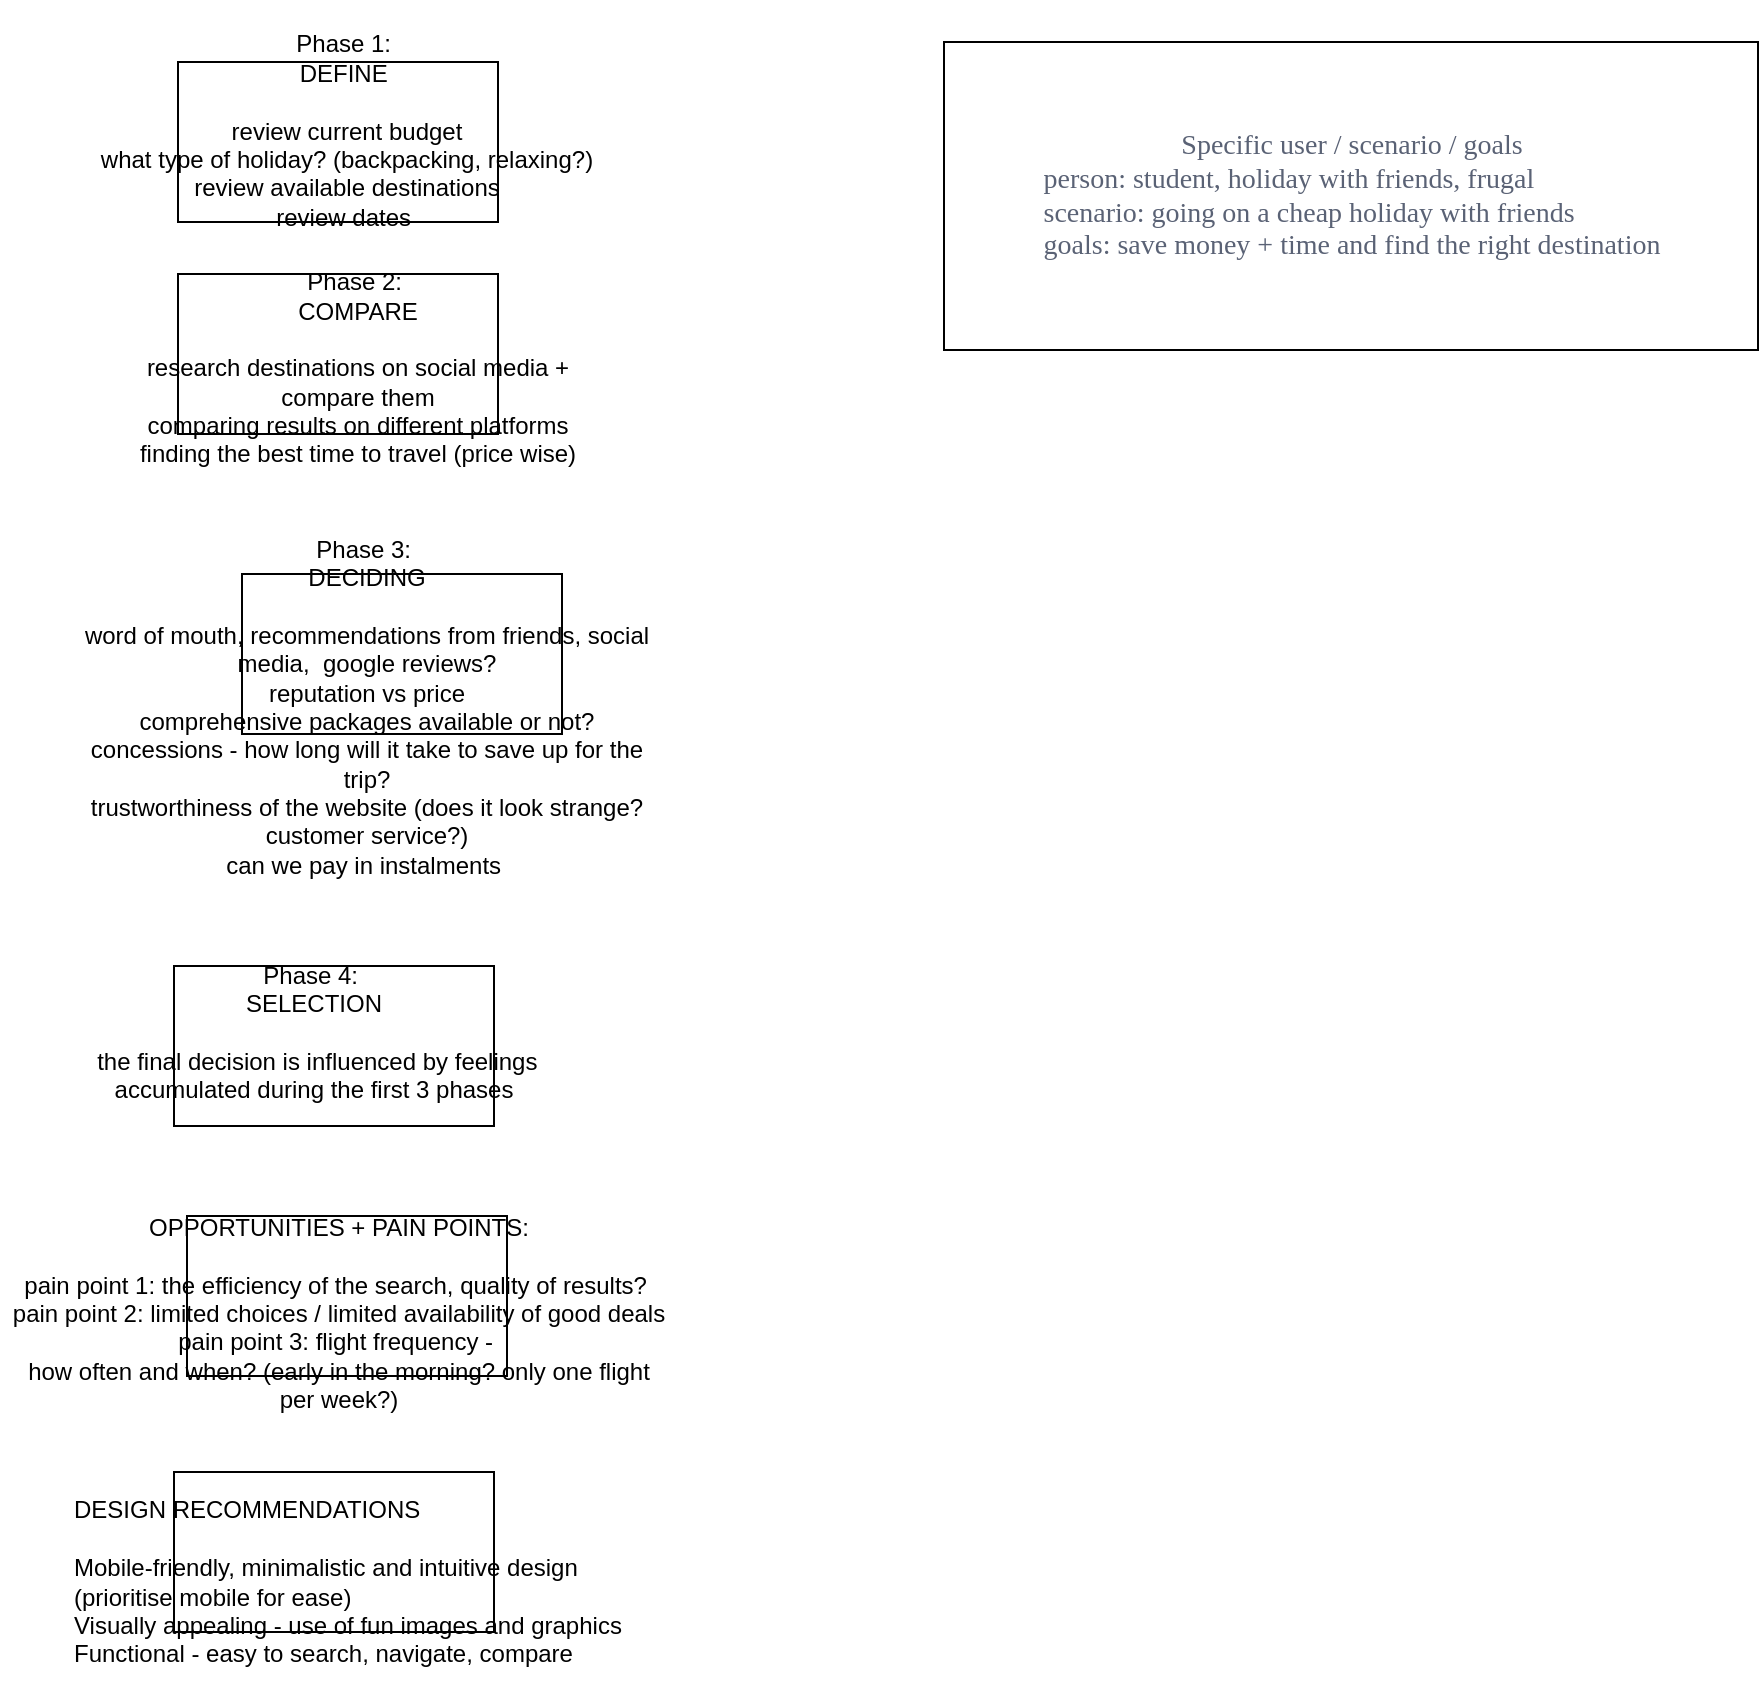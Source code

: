 <mxfile version="20.4.1" type="github">
  <diagram id="jPKTCcbVmCp2xtXO5GxA" name="Page-1">
    <mxGraphModel dx="1804" dy="1074" grid="0" gridSize="10" guides="1" tooltips="1" connect="1" arrows="1" fold="1" page="0" pageScale="1" pageWidth="827" pageHeight="1169" math="0" shadow="0">
      <root>
        <mxCell id="0" />
        <mxCell id="1" parent="0" />
        <mxCell id="LeR498f9Mb2kC1rFr0TT-1" value="" style="rounded=0;whiteSpace=wrap;html=1;hachureGap=4;" vertex="1" parent="1">
          <mxGeometry x="97" y="2" width="407" height="154" as="geometry" />
        </mxCell>
        <mxCell id="LeR498f9Mb2kC1rFr0TT-2" value="&lt;span style=&quot;caret-color: rgb(90, 98, 117); color: rgb(90, 98, 117); font-family: &amp;quot;Aktiv Grotesk&amp;quot;; font-size: 14px; text-align: left;&quot;&gt;Specific user / scenario / goals&lt;br&gt;&lt;/span&gt;&lt;ul style=&quot;box-sizing: border-box; --tw-shadow: 0 0 transparent; --tw-ring-inset: var(--tw-empty, ); --tw-ring-offset-width: 0px; --tw-ring-offset-color: #fff; --tw-ring-color: rgba(59,130,246,0.5); --tw-ring-offset-shadow: 0 0 transparent; --tw-ring-shadow: 0 0 transparent; color: rgb(90, 98, 117); font-size: 14px; line-height: inherit; margin: 0px; padding: 0px; caret-color: rgb(90, 98, 117); font-family: &amp;quot;Aktiv Grotesk&amp;quot;; text-align: left;&quot;&gt;&lt;li style=&quot;box-sizing: border-box; --tw-shadow: 0 0 transparent; --tw-ring-inset: var(--tw-empty, ); --tw-ring-offset-width: 0px; --tw-ring-offset-color: #fff; --tw-ring-color: rgba(59,130,246,0.5); --tw-ring-offset-shadow: 0 0 transparent; --tw-ring-shadow: 0 0 transparent; counter-reset: list-1 0 list-2 0 list-3 0 list-4 0 list-5 0 list-6 0 list-7 0 list-8 0 list-9 0; list-style-type: none; position: relative; margin-left: calc(var(--tab_width) + var(--bullet_marker_spacing));&quot;&gt;person: student, holiday with friends, frugal&lt;/li&gt;&lt;li style=&quot;box-sizing: border-box; --tw-shadow: 0 0 transparent; --tw-ring-inset: var(--tw-empty, ); --tw-ring-offset-width: 0px; --tw-ring-offset-color: #fff; --tw-ring-color: rgba(59,130,246,0.5); --tw-ring-offset-shadow: 0 0 transparent; --tw-ring-shadow: 0 0 transparent; counter-reset: list-1 0 list-2 0 list-3 0 list-4 0 list-5 0 list-6 0 list-7 0 list-8 0 list-9 0; list-style-type: none; position: relative; margin-left: calc(var(--tab_width) + var(--bullet_marker_spacing));&quot;&gt;scenario: going on a cheap holiday with friends&lt;/li&gt;&lt;li style=&quot;box-sizing: border-box; --tw-shadow: 0 0 transparent; --tw-ring-inset: var(--tw-empty, ); --tw-ring-offset-width: 0px; --tw-ring-offset-color: #fff; --tw-ring-color: rgba(59,130,246,0.5); --tw-ring-offset-shadow: 0 0 transparent; --tw-ring-shadow: 0 0 transparent; counter-reset: list-1 0 list-2 0 list-3 0 list-4 0 list-5 0 list-6 0 list-7 0 list-8 0 list-9 0; list-style-type: none; position: relative; margin-left: calc(var(--tab_width) + var(--bullet_marker_spacing));&quot;&gt;goals: save money + time and find the right destination&lt;/li&gt;&lt;/ul&gt;" style="text;strokeColor=none;fillColor=none;html=1;align=center;verticalAlign=middle;whiteSpace=wrap;rounded=0;hachureGap=4;" vertex="1" parent="1">
          <mxGeometry x="116.5" y="17" width="368" height="124" as="geometry" />
        </mxCell>
        <mxCell id="LeR498f9Mb2kC1rFr0TT-4" value="" style="rounded=0;whiteSpace=wrap;html=1;hachureGap=4;" vertex="1" parent="1">
          <mxGeometry x="-286" y="12" width="160" height="80" as="geometry" />
        </mxCell>
        <mxCell id="LeR498f9Mb2kC1rFr0TT-5" value="&lt;br style=&quot;text-align: left;&quot;&gt;&lt;span style=&quot;text-align: left;&quot;&gt;Phase 1:&amp;nbsp;&lt;/span&gt;&lt;br style=&quot;text-align: left;&quot;&gt;&lt;span style=&quot;text-align: left;&quot;&gt;DEFINE&amp;nbsp;&lt;/span&gt;&lt;br style=&quot;text-align: left;&quot;&gt;&lt;br style=&quot;text-align: left;&quot;&gt;&lt;span style=&quot;text-align: left;&quot;&gt;review current budget&lt;/span&gt;&lt;br style=&quot;text-align: left;&quot;&gt;&lt;span style=&quot;text-align: left;&quot;&gt;what type of holiday? (backpacking, relaxing?)&lt;/span&gt;&lt;br style=&quot;text-align: left;&quot;&gt;&lt;span style=&quot;text-align: left;&quot;&gt;review available destinations&lt;/span&gt;&lt;br style=&quot;text-align: left;&quot;&gt;&lt;span style=&quot;text-align: left;&quot;&gt;review dates&amp;nbsp;&lt;/span&gt;" style="text;strokeColor=none;fillColor=none;html=1;align=center;verticalAlign=middle;whiteSpace=wrap;rounded=0;hachureGap=4;" vertex="1" parent="1">
          <mxGeometry x="-375" y="24" width="347" height="30" as="geometry" />
        </mxCell>
        <mxCell id="LeR498f9Mb2kC1rFr0TT-6" value="" style="rounded=0;whiteSpace=wrap;html=1;hachureGap=4;" vertex="1" parent="1">
          <mxGeometry x="-286" y="118" width="160" height="80" as="geometry" />
        </mxCell>
        <mxCell id="LeR498f9Mb2kC1rFr0TT-7" value="&lt;span style=&quot;text-align: left;&quot;&gt;Phase 2:&amp;nbsp;&lt;/span&gt;&lt;br style=&quot;text-align: left;&quot;&gt;&lt;span style=&quot;text-align: left;&quot;&gt;COMPARE&lt;/span&gt;&lt;br style=&quot;text-align: left;&quot;&gt;&lt;br style=&quot;text-align: left;&quot;&gt;&lt;span style=&quot;text-align: left;&quot;&gt;research destinations on social media + compare them&lt;/span&gt;&lt;br style=&quot;text-align: left;&quot;&gt;&lt;span style=&quot;text-align: left;&quot;&gt;comparing results on different platforms&lt;/span&gt;&lt;br style=&quot;text-align: left;&quot;&gt;&lt;span style=&quot;text-align: left;&quot;&gt;finding the best time to travel (price wise)&lt;/span&gt;" style="text;strokeColor=none;fillColor=none;html=1;align=center;verticalAlign=middle;whiteSpace=wrap;rounded=0;hachureGap=4;" vertex="1" parent="1">
          <mxGeometry x="-322" y="150" width="252" height="30" as="geometry" />
        </mxCell>
        <mxCell id="LeR498f9Mb2kC1rFr0TT-8" value="" style="rounded=0;whiteSpace=wrap;html=1;hachureGap=4;" vertex="1" parent="1">
          <mxGeometry x="-254" y="268" width="160" height="80" as="geometry" />
        </mxCell>
        <mxCell id="LeR498f9Mb2kC1rFr0TT-9" value="&lt;br style=&quot;text-align: left;&quot;&gt;&lt;br style=&quot;text-align: left;&quot;&gt;&lt;span style=&quot;text-align: left;&quot;&gt;Phase 3:&amp;nbsp;&lt;/span&gt;&lt;br style=&quot;text-align: left;&quot;&gt;&lt;span style=&quot;text-align: left;&quot;&gt;DECIDING&lt;/span&gt;&lt;br style=&quot;text-align: left;&quot;&gt;&lt;br style=&quot;text-align: left;&quot;&gt;&lt;span style=&quot;text-align: left;&quot;&gt;word of mouth, recommendations from friends, social media, &amp;nbsp;google reviews?&lt;/span&gt;&lt;br style=&quot;text-align: left;&quot;&gt;&lt;span style=&quot;text-align: left;&quot;&gt;reputation vs price&lt;/span&gt;&lt;br style=&quot;text-align: left;&quot;&gt;&lt;span style=&quot;text-align: left;&quot;&gt;comprehensive packages available or not?&lt;/span&gt;&lt;br style=&quot;text-align: left;&quot;&gt;&lt;span style=&quot;text-align: left;&quot;&gt;concessions - how long will it take to save up for the trip?&lt;/span&gt;&lt;br style=&quot;text-align: left;&quot;&gt;&lt;span style=&quot;text-align: left;&quot;&gt;trustworthiness of the website (does it look strange? customer service?)&lt;/span&gt;&lt;br style=&quot;text-align: left;&quot;&gt;&lt;span style=&quot;text-align: left;&quot;&gt;can we pay in instalments&amp;nbsp;&lt;/span&gt;" style="text;strokeColor=none;fillColor=none;html=1;align=center;verticalAlign=middle;whiteSpace=wrap;rounded=0;hachureGap=4;" vertex="1" parent="1">
          <mxGeometry x="-341" y="305" width="299" height="30" as="geometry" />
        </mxCell>
        <mxCell id="LeR498f9Mb2kC1rFr0TT-12" value="" style="rounded=0;whiteSpace=wrap;html=1;hachureGap=4;" vertex="1" parent="1">
          <mxGeometry x="-288" y="464" width="160" height="80" as="geometry" />
        </mxCell>
        <mxCell id="LeR498f9Mb2kC1rFr0TT-14" value="&lt;span style=&quot;text-align: left;&quot;&gt;Phase 4:&amp;nbsp;&lt;/span&gt;&lt;br style=&quot;text-align: left;&quot;&gt;&lt;span style=&quot;text-align: left;&quot;&gt;SELECTION&lt;/span&gt;&lt;br style=&quot;text-align: left;&quot;&gt;&lt;br style=&quot;text-align: left;&quot;&gt;&lt;span style=&quot;text-align: left;&quot;&gt;&amp;nbsp;the final decision is influenced by feelings accumulated during the first 3 phases&lt;/span&gt;" style="text;strokeColor=none;fillColor=none;html=1;align=center;verticalAlign=middle;whiteSpace=wrap;rounded=0;hachureGap=4;" vertex="1" parent="1">
          <mxGeometry x="-332" y="482" width="228" height="30" as="geometry" />
        </mxCell>
        <mxCell id="LeR498f9Mb2kC1rFr0TT-15" value="" style="rounded=0;whiteSpace=wrap;html=1;hachureGap=4;" vertex="1" parent="1">
          <mxGeometry x="-281.5" y="589" width="160" height="80" as="geometry" />
        </mxCell>
        <mxCell id="LeR498f9Mb2kC1rFr0TT-13" value="&lt;br style=&quot;text-align: left;&quot;&gt;&lt;br style=&quot;text-align: left;&quot;&gt;&lt;br style=&quot;text-align: left;&quot;&gt;&lt;span style=&quot;text-align: left;&quot;&gt;OPPORTUNITIES + PAIN POINTS:&lt;/span&gt;&lt;br style=&quot;text-align: left;&quot;&gt;&lt;br style=&quot;text-align: left;&quot;&gt;&lt;span style=&quot;text-align: left;&quot;&gt;pain point 1: the efficiency of the search, quality of results?&amp;nbsp;&lt;/span&gt;&lt;br style=&quot;text-align: left;&quot;&gt;&lt;span style=&quot;text-align: left;&quot;&gt;pain point 2: limited choices / limited availability of good deals&lt;/span&gt;&lt;br style=&quot;text-align: left;&quot;&gt;&lt;span style=&quot;text-align: left;&quot;&gt;pain point 3: flight frequency -&amp;nbsp;&lt;/span&gt;&lt;br style=&quot;text-align: left;&quot;&gt;&lt;span style=&quot;text-align: left;&quot;&gt;how often and when? (early in the morning? only one flight per week?)&lt;/span&gt;" style="text;strokeColor=none;fillColor=none;html=1;align=center;verticalAlign=middle;whiteSpace=wrap;rounded=0;hachureGap=4;" vertex="1" parent="1">
          <mxGeometry x="-371.5" y="601" width="331" height="30" as="geometry" />
        </mxCell>
        <mxCell id="LeR498f9Mb2kC1rFr0TT-16" value="" style="rounded=0;whiteSpace=wrap;html=1;hachureGap=4;" vertex="1" parent="1">
          <mxGeometry x="-288" y="717" width="160" height="80" as="geometry" />
        </mxCell>
        <mxCell id="LeR498f9Mb2kC1rFr0TT-3" value="&lt;br&gt;DESIGN RECOMMENDATIONS&lt;br&gt;&lt;br&gt;Mobile-friendly, minimalistic and intuitive design&amp;nbsp;&lt;br&gt;		(prioritise mobile for ease)&lt;br&gt;Visually appealing - use of fun images and graphics&amp;nbsp;&lt;br&gt;Functional - easy to search, navigate, compare" style="text;whiteSpace=wrap;html=1;" vertex="1" parent="1">
          <mxGeometry x="-340" y="708" width="298" height="121" as="geometry" />
        </mxCell>
      </root>
    </mxGraphModel>
  </diagram>
</mxfile>
